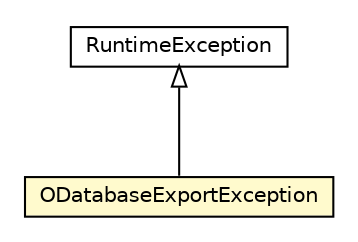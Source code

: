 #!/usr/local/bin/dot
#
# Class diagram 
# Generated by UMLGraph version R5_6-24-gf6e263 (http://www.umlgraph.org/)
#

digraph G {
	edge [fontname="Helvetica",fontsize=10,labelfontname="Helvetica",labelfontsize=10];
	node [fontname="Helvetica",fontsize=10,shape=plaintext];
	nodesep=0.25;
	ranksep=0.5;
	// com.orientechnologies.orient.core.db.tool.ODatabaseExportException
	c2500799 [label=<<table title="com.orientechnologies.orient.core.db.tool.ODatabaseExportException" border="0" cellborder="1" cellspacing="0" cellpadding="2" port="p" bgcolor="lemonChiffon" href="./ODatabaseExportException.html">
		<tr><td><table border="0" cellspacing="0" cellpadding="1">
<tr><td align="center" balign="center"> ODatabaseExportException </td></tr>
		</table></td></tr>
		</table>>, URL="./ODatabaseExportException.html", fontname="Helvetica", fontcolor="black", fontsize=10.0];
	//com.orientechnologies.orient.core.db.tool.ODatabaseExportException extends java.lang.RuntimeException
	c2503208:p -> c2500799:p [dir=back,arrowtail=empty];
	// java.lang.RuntimeException
	c2503208 [label=<<table title="java.lang.RuntimeException" border="0" cellborder="1" cellspacing="0" cellpadding="2" port="p" href="http://java.sun.com/j2se/1.4.2/docs/api/java/lang/RuntimeException.html">
		<tr><td><table border="0" cellspacing="0" cellpadding="1">
<tr><td align="center" balign="center"> RuntimeException </td></tr>
		</table></td></tr>
		</table>>, URL="http://java.sun.com/j2se/1.4.2/docs/api/java/lang/RuntimeException.html", fontname="Helvetica", fontcolor="black", fontsize=10.0];
}

